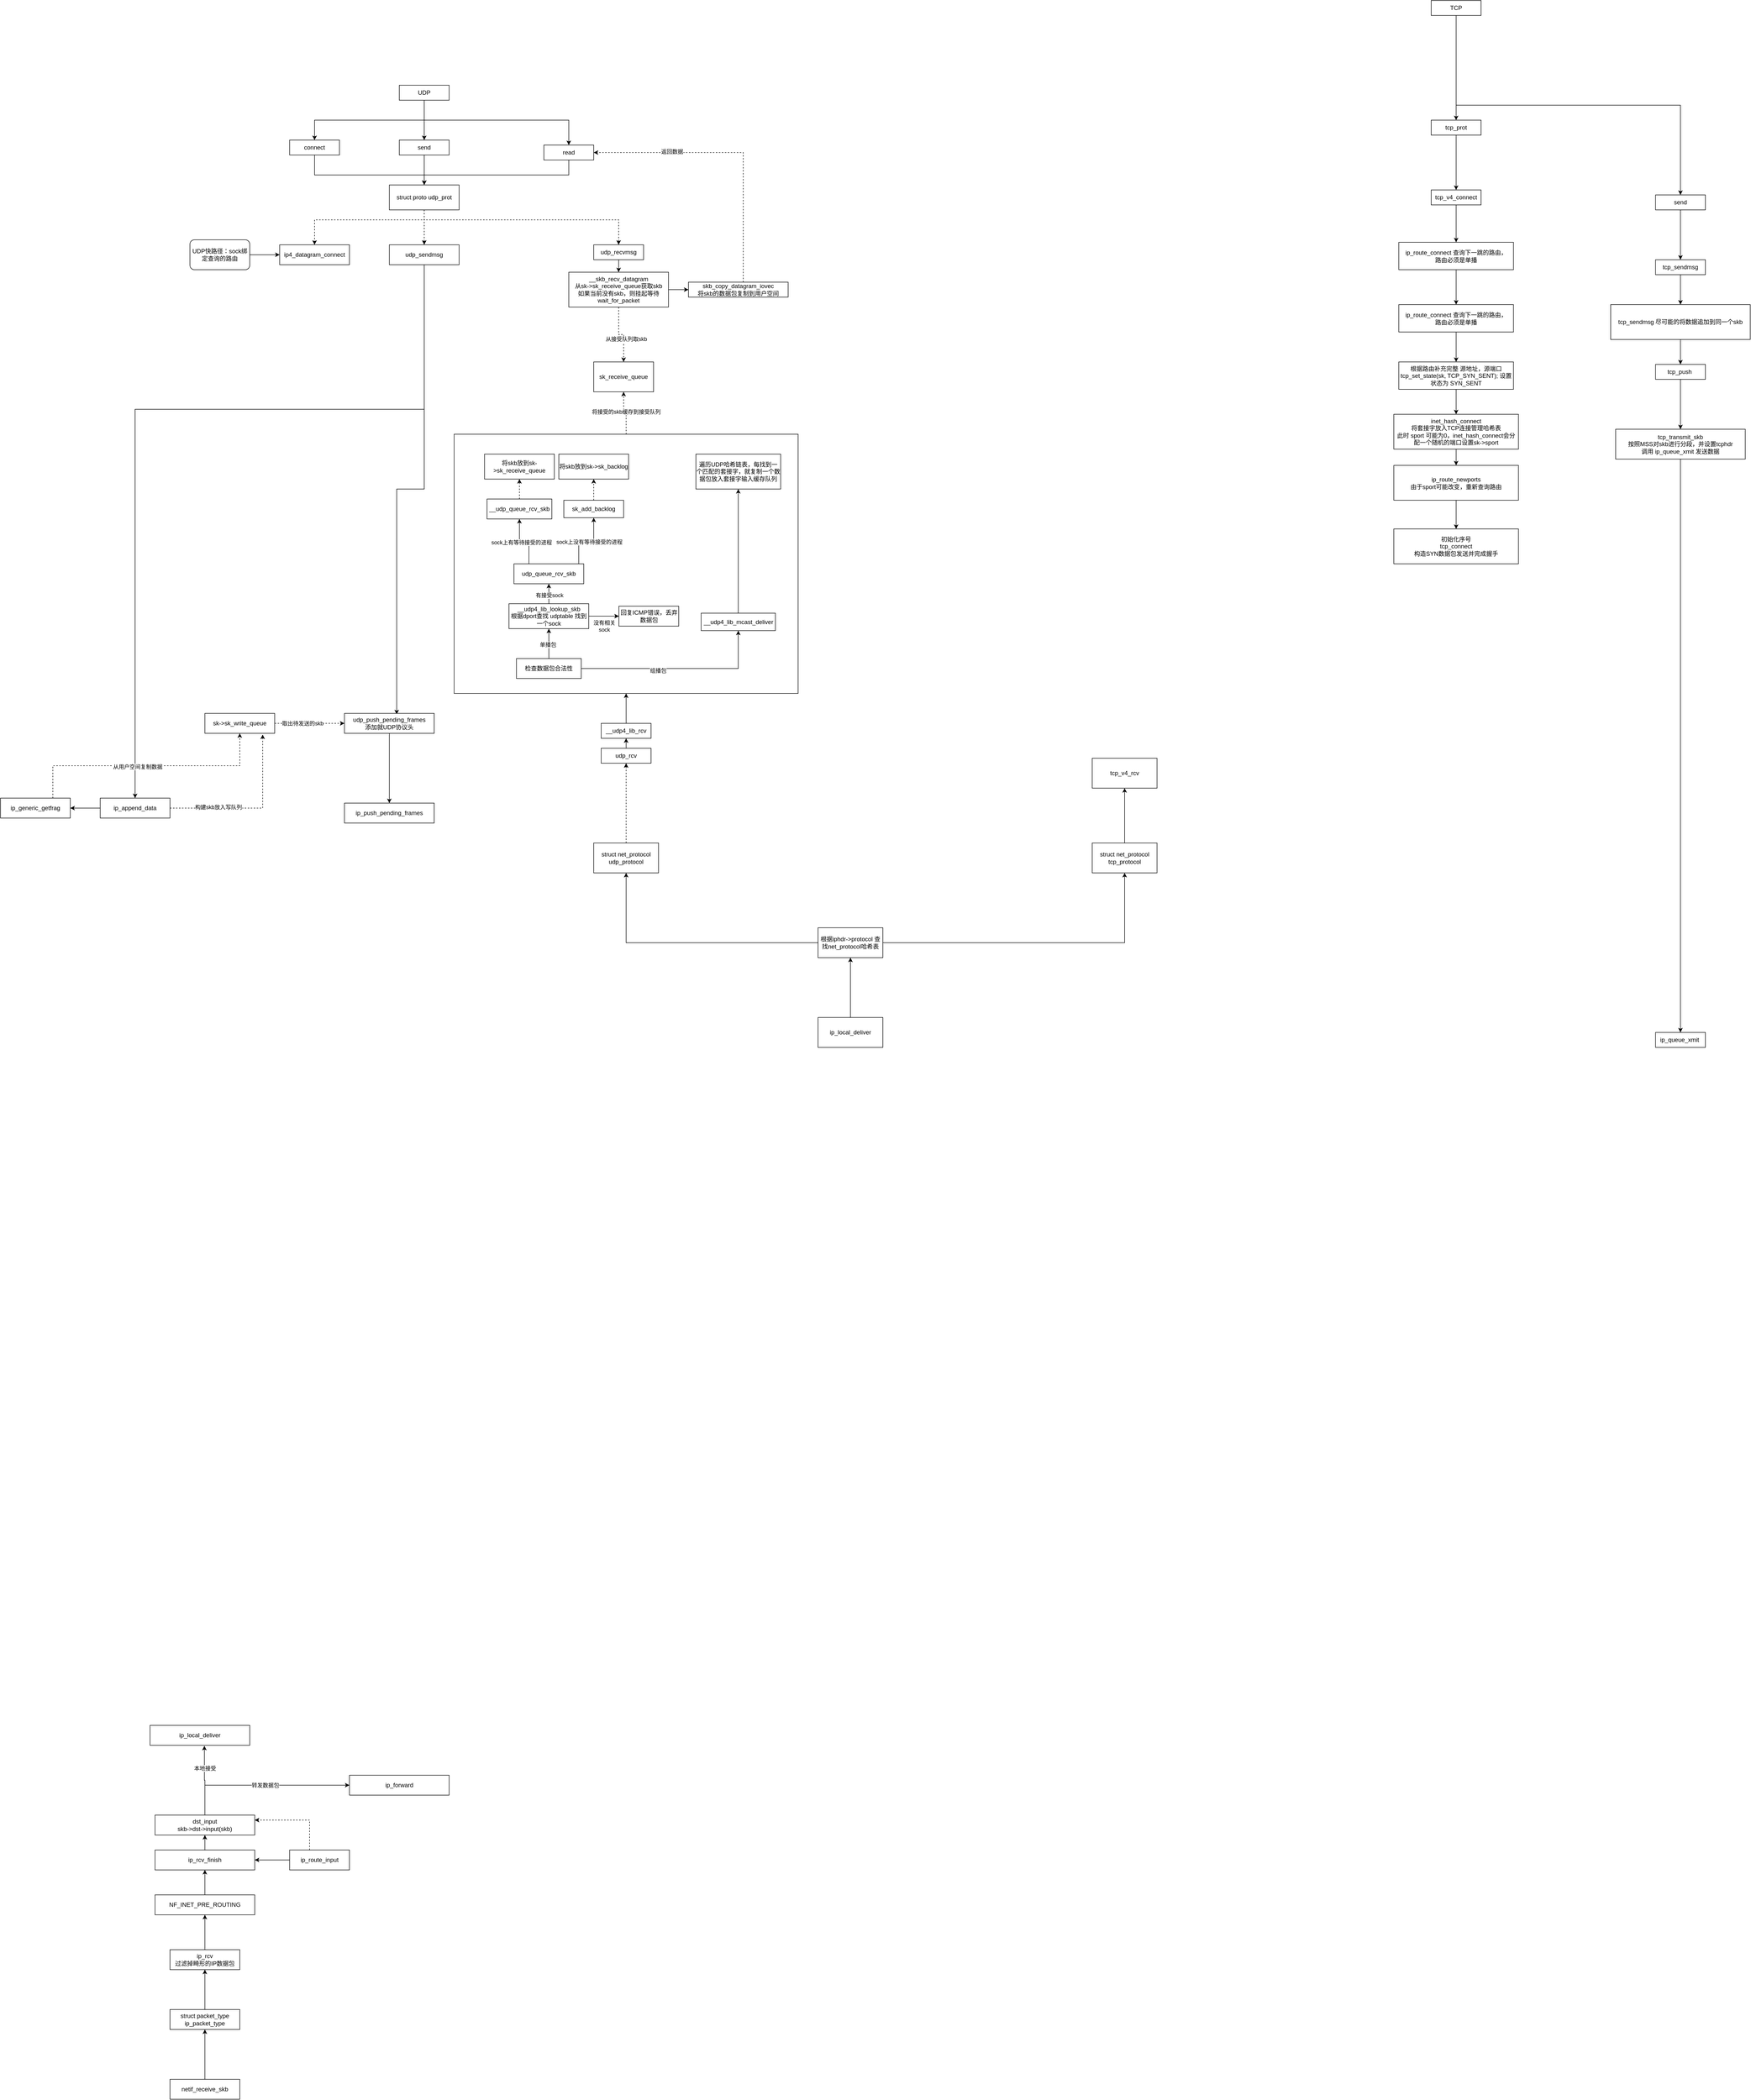 <mxfile version="20.3.0" type="device"><diagram name="第 1 页" id="mABYl8ffhi-BC5B51nBr"><mxGraphModel dx="2415" dy="2014" grid="1" gridSize="10" guides="1" tooltips="1" connect="1" arrows="1" fold="1" page="1" pageScale="1" pageWidth="827" pageHeight="1169" math="0" shadow="0"><root><mxCell id="0"/><mxCell id="1" parent="0"/><mxCell id="xvO2WT_gKHY09mcpiqp1-61" style="edgeStyle=orthogonalEdgeStyle;rounded=0;orthogonalLoop=1;jettySize=auto;html=1;entryX=0.5;entryY=1;entryDx=0;entryDy=0;dashed=1;" parent="1" source="xvO2WT_gKHY09mcpiqp1-26" target="xvO2WT_gKHY09mcpiqp1-60" edge="1"><mxGeometry relative="1" as="geometry"/></mxCell><mxCell id="xvO2WT_gKHY09mcpiqp1-107" value="将接受的skb缓存到接受队列" style="edgeLabel;html=1;align=center;verticalAlign=middle;resizable=0;points=[];" parent="xvO2WT_gKHY09mcpiqp1-61" vertex="1" connectable="0"><mxGeometry x="-0.047" y="-3" relative="1" as="geometry"><mxPoint as="offset"/></mxGeometry></mxCell><mxCell id="xvO2WT_gKHY09mcpiqp1-26" value="" style="rounded=0;whiteSpace=wrap;html=1;" parent="1" vertex="1"><mxGeometry x="370" y="810" width="690" height="520" as="geometry"/></mxCell><mxCell id="xvO2WT_gKHY09mcpiqp1-97" style="edgeStyle=orthogonalEdgeStyle;rounded=0;orthogonalLoop=1;jettySize=auto;html=1;entryX=0.5;entryY=0;entryDx=0;entryDy=0;" parent="1" source="8K_f0axr_pXQyu02ipBK-1" target="xvO2WT_gKHY09mcpiqp1-9" edge="1"><mxGeometry relative="1" as="geometry"><Array as="points"><mxPoint x="90" y="290"/><mxPoint x="310" y="290"/></Array></mxGeometry></mxCell><mxCell id="8K_f0axr_pXQyu02ipBK-1" value="connect" style="rounded=0;whiteSpace=wrap;html=1;" parent="1" vertex="1"><mxGeometry x="40" y="220" width="100" height="30" as="geometry"/></mxCell><mxCell id="xvO2WT_gKHY09mcpiqp1-1" value="ip4_datagram_connect" style="rounded=0;whiteSpace=wrap;html=1;" parent="1" vertex="1"><mxGeometry x="20" y="430" width="140" height="40" as="geometry"/></mxCell><mxCell id="xvO2WT_gKHY09mcpiqp1-5" style="edgeStyle=orthogonalEdgeStyle;rounded=0;orthogonalLoop=1;jettySize=auto;html=1;" parent="1" source="xvO2WT_gKHY09mcpiqp1-2" target="8K_f0axr_pXQyu02ipBK-1" edge="1"><mxGeometry relative="1" as="geometry"><Array as="points"><mxPoint x="310" y="180"/><mxPoint x="90" y="180"/></Array></mxGeometry></mxCell><mxCell id="xvO2WT_gKHY09mcpiqp1-13" style="edgeStyle=orthogonalEdgeStyle;rounded=0;orthogonalLoop=1;jettySize=auto;html=1;entryX=0.5;entryY=0;entryDx=0;entryDy=0;" parent="1" source="xvO2WT_gKHY09mcpiqp1-2" target="xvO2WT_gKHY09mcpiqp1-7" edge="1"><mxGeometry relative="1" as="geometry"/></mxCell><mxCell id="xvO2WT_gKHY09mcpiqp1-53" style="edgeStyle=orthogonalEdgeStyle;rounded=0;orthogonalLoop=1;jettySize=auto;html=1;entryX=0.5;entryY=0;entryDx=0;entryDy=0;" parent="1" source="xvO2WT_gKHY09mcpiqp1-2" target="xvO2WT_gKHY09mcpiqp1-51" edge="1"><mxGeometry relative="1" as="geometry"><Array as="points"><mxPoint x="310" y="180"/><mxPoint x="600" y="180"/></Array></mxGeometry></mxCell><mxCell id="xvO2WT_gKHY09mcpiqp1-2" value="UDP" style="rounded=0;whiteSpace=wrap;html=1;" parent="1" vertex="1"><mxGeometry x="260" y="110" width="100" height="30" as="geometry"/></mxCell><mxCell id="xvO2WT_gKHY09mcpiqp1-4" style="edgeStyle=orthogonalEdgeStyle;rounded=0;orthogonalLoop=1;jettySize=auto;html=1;" parent="1" source="xvO2WT_gKHY09mcpiqp1-3" target="xvO2WT_gKHY09mcpiqp1-1" edge="1"><mxGeometry relative="1" as="geometry"/></mxCell><mxCell id="xvO2WT_gKHY09mcpiqp1-3" value="UDP快路径：sock绑定查询的路由" style="rounded=1;whiteSpace=wrap;html=1;" parent="1" vertex="1"><mxGeometry x="-160" y="420" width="120" height="60" as="geometry"/></mxCell><mxCell id="xvO2WT_gKHY09mcpiqp1-99" value="" style="edgeStyle=orthogonalEdgeStyle;rounded=0;orthogonalLoop=1;jettySize=auto;html=1;" parent="1" source="xvO2WT_gKHY09mcpiqp1-7" target="xvO2WT_gKHY09mcpiqp1-9" edge="1"><mxGeometry relative="1" as="geometry"/></mxCell><mxCell id="xvO2WT_gKHY09mcpiqp1-7" value="send" style="rounded=0;whiteSpace=wrap;html=1;" parent="1" vertex="1"><mxGeometry x="260" y="220" width="100" height="30" as="geometry"/></mxCell><mxCell id="xvO2WT_gKHY09mcpiqp1-104" style="edgeStyle=orthogonalEdgeStyle;rounded=0;orthogonalLoop=1;jettySize=auto;html=1;entryX=0.582;entryY=0.048;entryDx=0;entryDy=0;entryPerimeter=0;" parent="1" source="xvO2WT_gKHY09mcpiqp1-8" target="xvO2WT_gKHY09mcpiqp1-19" edge="1"><mxGeometry relative="1" as="geometry"/></mxCell><mxCell id="xvO2WT_gKHY09mcpiqp1-105" style="edgeStyle=orthogonalEdgeStyle;rounded=0;orthogonalLoop=1;jettySize=auto;html=1;entryX=0.5;entryY=0;entryDx=0;entryDy=0;" parent="1" source="xvO2WT_gKHY09mcpiqp1-8" target="xvO2WT_gKHY09mcpiqp1-17" edge="1"><mxGeometry relative="1" as="geometry"><Array as="points"><mxPoint x="310" y="760"/><mxPoint x="-270" y="760"/></Array></mxGeometry></mxCell><mxCell id="xvO2WT_gKHY09mcpiqp1-8" value="udp_sendmsg" style="rounded=0;whiteSpace=wrap;html=1;" parent="1" vertex="1"><mxGeometry x="240" y="430" width="140" height="40" as="geometry"/></mxCell><mxCell id="xvO2WT_gKHY09mcpiqp1-101" style="edgeStyle=orthogonalEdgeStyle;rounded=0;orthogonalLoop=1;jettySize=auto;html=1;entryX=0.5;entryY=0;entryDx=0;entryDy=0;dashed=1;" parent="1" source="xvO2WT_gKHY09mcpiqp1-9" target="xvO2WT_gKHY09mcpiqp1-8" edge="1"><mxGeometry relative="1" as="geometry"><mxPoint x="310" y="420" as="targetPoint"/></mxGeometry></mxCell><mxCell id="xvO2WT_gKHY09mcpiqp1-102" style="edgeStyle=orthogonalEdgeStyle;rounded=0;orthogonalLoop=1;jettySize=auto;html=1;dashed=1;" parent="1" source="xvO2WT_gKHY09mcpiqp1-9" target="xvO2WT_gKHY09mcpiqp1-1" edge="1"><mxGeometry relative="1" as="geometry"><Array as="points"><mxPoint x="310" y="380"/><mxPoint x="90" y="380"/></Array></mxGeometry></mxCell><mxCell id="xvO2WT_gKHY09mcpiqp1-103" style="edgeStyle=orthogonalEdgeStyle;rounded=0;orthogonalLoop=1;jettySize=auto;html=1;dashed=1;" parent="1" source="xvO2WT_gKHY09mcpiqp1-9" target="xvO2WT_gKHY09mcpiqp1-52" edge="1"><mxGeometry relative="1" as="geometry"><Array as="points"><mxPoint x="310" y="380"/><mxPoint x="700" y="380"/></Array></mxGeometry></mxCell><mxCell id="xvO2WT_gKHY09mcpiqp1-9" value="struct proto udp_prot" style="rounded=0;whiteSpace=wrap;html=1;" parent="1" vertex="1"><mxGeometry x="240" y="310" width="140" height="50" as="geometry"/></mxCell><mxCell id="xvO2WT_gKHY09mcpiqp1-68" style="edgeStyle=orthogonalEdgeStyle;rounded=0;orthogonalLoop=1;jettySize=auto;html=1;entryX=0.828;entryY=1.064;entryDx=0;entryDy=0;dashed=1;entryPerimeter=0;" parent="1" source="xvO2WT_gKHY09mcpiqp1-17" target="xvO2WT_gKHY09mcpiqp1-67" edge="1"><mxGeometry relative="1" as="geometry"/></mxCell><mxCell id="xvO2WT_gKHY09mcpiqp1-69" value="构建skb放入写队列" style="edgeLabel;html=1;align=center;verticalAlign=middle;resizable=0;points=[];" parent="xvO2WT_gKHY09mcpiqp1-68" vertex="1" connectable="0"><mxGeometry x="-0.417" y="2" relative="1" as="geometry"><mxPoint as="offset"/></mxGeometry></mxCell><mxCell id="xvO2WT_gKHY09mcpiqp1-72" style="edgeStyle=orthogonalEdgeStyle;rounded=0;orthogonalLoop=1;jettySize=auto;html=1;" parent="1" source="xvO2WT_gKHY09mcpiqp1-17" target="xvO2WT_gKHY09mcpiqp1-65" edge="1"><mxGeometry relative="1" as="geometry"/></mxCell><mxCell id="xvO2WT_gKHY09mcpiqp1-17" value="ip_append_data&lt;br&gt;" style="rounded=0;whiteSpace=wrap;html=1;" parent="1" vertex="1"><mxGeometry x="-340" y="1540" width="140" height="40" as="geometry"/></mxCell><mxCell id="xvO2WT_gKHY09mcpiqp1-19" value="udp_push_pending_frames&lt;br&gt;添加就UDP协议头" style="rounded=0;whiteSpace=wrap;html=1;" parent="1" vertex="1"><mxGeometry x="150" y="1370" width="180" height="40" as="geometry"/></mxCell><mxCell id="xvO2WT_gKHY09mcpiqp1-23" style="edgeStyle=orthogonalEdgeStyle;rounded=0;orthogonalLoop=1;jettySize=auto;html=1;entryX=0.5;entryY=1;entryDx=0;entryDy=0;" parent="1" source="xvO2WT_gKHY09mcpiqp1-21" target="xvO2WT_gKHY09mcpiqp1-22" edge="1"><mxGeometry relative="1" as="geometry"/></mxCell><mxCell id="xvO2WT_gKHY09mcpiqp1-21" value="udp_rcv" style="rounded=0;whiteSpace=wrap;html=1;" parent="1" vertex="1"><mxGeometry x="665" y="1440" width="100" height="30" as="geometry"/></mxCell><mxCell id="xvO2WT_gKHY09mcpiqp1-27" style="edgeStyle=orthogonalEdgeStyle;rounded=0;orthogonalLoop=1;jettySize=auto;html=1;entryX=0.5;entryY=1;entryDx=0;entryDy=0;" parent="1" source="xvO2WT_gKHY09mcpiqp1-22" target="xvO2WT_gKHY09mcpiqp1-26" edge="1"><mxGeometry relative="1" as="geometry"/></mxCell><mxCell id="xvO2WT_gKHY09mcpiqp1-22" value="__udp4_lib_rcv" style="rounded=0;whiteSpace=wrap;html=1;" parent="1" vertex="1"><mxGeometry x="665" y="1390" width="100" height="30" as="geometry"/></mxCell><mxCell id="xvO2WT_gKHY09mcpiqp1-40" style="edgeStyle=orthogonalEdgeStyle;rounded=0;orthogonalLoop=1;jettySize=auto;html=1;entryX=0.5;entryY=1;entryDx=0;entryDy=0;" parent="1" source="xvO2WT_gKHY09mcpiqp1-24" target="xvO2WT_gKHY09mcpiqp1-25" edge="1"><mxGeometry relative="1" as="geometry"><Array as="points"><mxPoint x="560" y="1130"/><mxPoint x="560" y="1130"/></Array></mxGeometry></mxCell><mxCell id="iwVliMZ4VxYpkBRg1Rl2-4" value="有接受sock" style="edgeLabel;html=1;align=center;verticalAlign=middle;resizable=0;points=[];" parent="xvO2WT_gKHY09mcpiqp1-40" vertex="1" connectable="0"><mxGeometry x="-0.119" y="-1" relative="1" as="geometry"><mxPoint as="offset"/></mxGeometry></mxCell><mxCell id="iwVliMZ4VxYpkBRg1Rl2-2" style="edgeStyle=orthogonalEdgeStyle;rounded=0;orthogonalLoop=1;jettySize=auto;html=1;" parent="1" source="xvO2WT_gKHY09mcpiqp1-24" target="iwVliMZ4VxYpkBRg1Rl2-1" edge="1"><mxGeometry relative="1" as="geometry"/></mxCell><mxCell id="iwVliMZ4VxYpkBRg1Rl2-3" value="没有相关&lt;br&gt;sock" style="edgeLabel;html=1;align=center;verticalAlign=middle;resizable=0;points=[];" parent="iwVliMZ4VxYpkBRg1Rl2-2" vertex="1" connectable="0"><mxGeometry x="-0.197" y="-2" relative="1" as="geometry"><mxPoint x="6" y="18" as="offset"/></mxGeometry></mxCell><mxCell id="xvO2WT_gKHY09mcpiqp1-24" value="__udp4_lib_lookup_skb&lt;br&gt;根据dport查找 udptable 找到 一个sock" style="rounded=0;whiteSpace=wrap;html=1;" parent="1" vertex="1"><mxGeometry x="480" y="1150" width="160" height="50" as="geometry"/></mxCell><mxCell id="xvO2WT_gKHY09mcpiqp1-30" style="edgeStyle=orthogonalEdgeStyle;rounded=0;orthogonalLoop=1;jettySize=auto;html=1;entryX=0.5;entryY=1;entryDx=0;entryDy=0;exitX=0.25;exitY=0;exitDx=0;exitDy=0;" parent="1" source="xvO2WT_gKHY09mcpiqp1-25" target="xvO2WT_gKHY09mcpiqp1-28" edge="1"><mxGeometry relative="1" as="geometry"><mxPoint x="526" y="1070" as="sourcePoint"/><Array as="points"><mxPoint x="520" y="1070"/><mxPoint x="520" y="1025"/><mxPoint x="501" y="1025"/></Array></mxGeometry></mxCell><mxCell id="xvO2WT_gKHY09mcpiqp1-33" value="sock上有等待接受的进程" style="edgeLabel;html=1;align=center;verticalAlign=middle;resizable=0;points=[];" parent="xvO2WT_gKHY09mcpiqp1-30" vertex="1" connectable="0"><mxGeometry x="0.15" y="2" relative="1" as="geometry"><mxPoint as="offset"/></mxGeometry></mxCell><mxCell id="xvO2WT_gKHY09mcpiqp1-31" style="edgeStyle=orthogonalEdgeStyle;rounded=0;orthogonalLoop=1;jettySize=auto;html=1;exitX=0.75;exitY=0;exitDx=0;exitDy=0;" parent="1" source="xvO2WT_gKHY09mcpiqp1-25" target="xvO2WT_gKHY09mcpiqp1-29" edge="1"><mxGeometry relative="1" as="geometry"><mxPoint x="796" y="1060" as="sourcePoint"/><Array as="points"><mxPoint x="620" y="1070"/><mxPoint x="620" y="1024"/><mxPoint x="650" y="1024"/></Array></mxGeometry></mxCell><mxCell id="xvO2WT_gKHY09mcpiqp1-32" value="sock上没有等待接受的进程" style="edgeLabel;html=1;align=center;verticalAlign=middle;resizable=0;points=[];" parent="xvO2WT_gKHY09mcpiqp1-31" vertex="1" connectable="0"><mxGeometry x="0.021" y="-1" relative="1" as="geometry"><mxPoint x="16" y="1" as="offset"/></mxGeometry></mxCell><mxCell id="xvO2WT_gKHY09mcpiqp1-25" value="udp_queue_rcv_skb" style="rounded=0;whiteSpace=wrap;html=1;" parent="1" vertex="1"><mxGeometry x="490" y="1070" width="140" height="40" as="geometry"/></mxCell><mxCell id="xvO2WT_gKHY09mcpiqp1-35" style="edgeStyle=orthogonalEdgeStyle;rounded=0;orthogonalLoop=1;jettySize=auto;html=1;dashed=1;" parent="1" source="xvO2WT_gKHY09mcpiqp1-28" target="xvO2WT_gKHY09mcpiqp1-34" edge="1"><mxGeometry relative="1" as="geometry"/></mxCell><mxCell id="xvO2WT_gKHY09mcpiqp1-28" value="__udp_queue_rcv_skb" style="rounded=0;whiteSpace=wrap;html=1;" parent="1" vertex="1"><mxGeometry x="436" y="940" width="130" height="40" as="geometry"/></mxCell><mxCell id="xvO2WT_gKHY09mcpiqp1-37" style="edgeStyle=orthogonalEdgeStyle;rounded=0;orthogonalLoop=1;jettySize=auto;html=1;entryX=0.5;entryY=1;entryDx=0;entryDy=0;dashed=1;" parent="1" source="xvO2WT_gKHY09mcpiqp1-29" target="xvO2WT_gKHY09mcpiqp1-36" edge="1"><mxGeometry relative="1" as="geometry"/></mxCell><mxCell id="xvO2WT_gKHY09mcpiqp1-29" value="sk_add_backlog" style="rounded=0;whiteSpace=wrap;html=1;" parent="1" vertex="1"><mxGeometry x="590" y="942.5" width="120" height="35" as="geometry"/></mxCell><mxCell id="xvO2WT_gKHY09mcpiqp1-34" value="将skb放到sk-&amp;gt;sk_receive_queue" style="rounded=0;whiteSpace=wrap;html=1;" parent="1" vertex="1"><mxGeometry x="431" y="850" width="140" height="50" as="geometry"/></mxCell><mxCell id="xvO2WT_gKHY09mcpiqp1-36" value="将skb放到sk-&amp;gt;sk_backlog" style="rounded=0;whiteSpace=wrap;html=1;" parent="1" vertex="1"><mxGeometry x="580" y="850" width="140" height="50" as="geometry"/></mxCell><mxCell id="xvO2WT_gKHY09mcpiqp1-50" style="edgeStyle=orthogonalEdgeStyle;rounded=0;orthogonalLoop=1;jettySize=auto;html=1;" parent="1" source="xvO2WT_gKHY09mcpiqp1-42" target="xvO2WT_gKHY09mcpiqp1-49" edge="1"><mxGeometry relative="1" as="geometry"/></mxCell><mxCell id="xvO2WT_gKHY09mcpiqp1-42" value="__udp4_lib_mcast_deliver" style="rounded=0;whiteSpace=wrap;html=1;" parent="1" vertex="1"><mxGeometry x="865.5" y="1169" width="149" height="35" as="geometry"/></mxCell><mxCell id="xvO2WT_gKHY09mcpiqp1-44" style="edgeStyle=orthogonalEdgeStyle;rounded=0;orthogonalLoop=1;jettySize=auto;html=1;entryX=0.5;entryY=1;entryDx=0;entryDy=0;" parent="1" source="xvO2WT_gKHY09mcpiqp1-43" target="xvO2WT_gKHY09mcpiqp1-24" edge="1"><mxGeometry relative="1" as="geometry"/></mxCell><mxCell id="xvO2WT_gKHY09mcpiqp1-45" value="单播包" style="edgeLabel;html=1;align=center;verticalAlign=middle;resizable=0;points=[];" parent="xvO2WT_gKHY09mcpiqp1-44" vertex="1" connectable="0"><mxGeometry x="-0.067" y="2" relative="1" as="geometry"><mxPoint as="offset"/></mxGeometry></mxCell><mxCell id="xvO2WT_gKHY09mcpiqp1-46" style="edgeStyle=orthogonalEdgeStyle;rounded=0;orthogonalLoop=1;jettySize=auto;html=1;entryX=0.5;entryY=1;entryDx=0;entryDy=0;" parent="1" source="xvO2WT_gKHY09mcpiqp1-43" target="xvO2WT_gKHY09mcpiqp1-42" edge="1"><mxGeometry relative="1" as="geometry"/></mxCell><mxCell id="xvO2WT_gKHY09mcpiqp1-47" value="组播包" style="edgeLabel;html=1;align=center;verticalAlign=middle;resizable=0;points=[];" parent="xvO2WT_gKHY09mcpiqp1-46" vertex="1" connectable="0"><mxGeometry x="-0.212" y="-4" relative="1" as="geometry"><mxPoint as="offset"/></mxGeometry></mxCell><mxCell id="xvO2WT_gKHY09mcpiqp1-43" value="检查数据包合法性" style="rounded=0;whiteSpace=wrap;html=1;" parent="1" vertex="1"><mxGeometry x="495" y="1260" width="130" height="40" as="geometry"/></mxCell><mxCell id="xvO2WT_gKHY09mcpiqp1-49" value="遍历UDP哈希链表，每找到一个匹配的套接字，就复制一个数据包放入套接字输入缓存队列" style="rounded=0;whiteSpace=wrap;html=1;" parent="1" vertex="1"><mxGeometry x="855" y="850" width="170" height="70" as="geometry"/></mxCell><mxCell id="xvO2WT_gKHY09mcpiqp1-100" style="edgeStyle=orthogonalEdgeStyle;rounded=0;orthogonalLoop=1;jettySize=auto;html=1;" parent="1" source="xvO2WT_gKHY09mcpiqp1-51" target="xvO2WT_gKHY09mcpiqp1-9" edge="1"><mxGeometry relative="1" as="geometry"><Array as="points"><mxPoint x="600" y="290"/><mxPoint x="310" y="290"/></Array></mxGeometry></mxCell><mxCell id="xvO2WT_gKHY09mcpiqp1-51" value="read" style="rounded=0;whiteSpace=wrap;html=1;" parent="1" vertex="1"><mxGeometry x="550" y="230" width="100" height="30" as="geometry"/></mxCell><mxCell id="xvO2WT_gKHY09mcpiqp1-58" style="edgeStyle=orthogonalEdgeStyle;rounded=0;orthogonalLoop=1;jettySize=auto;html=1;entryX=0.5;entryY=0;entryDx=0;entryDy=0;" parent="1" source="xvO2WT_gKHY09mcpiqp1-52" target="xvO2WT_gKHY09mcpiqp1-56" edge="1"><mxGeometry relative="1" as="geometry"/></mxCell><mxCell id="xvO2WT_gKHY09mcpiqp1-52" value="udp_recvmsg" style="rounded=0;whiteSpace=wrap;html=1;" parent="1" vertex="1"><mxGeometry x="650" y="430" width="100" height="30" as="geometry"/></mxCell><mxCell id="xvO2WT_gKHY09mcpiqp1-64" style="edgeStyle=orthogonalEdgeStyle;rounded=0;orthogonalLoop=1;jettySize=auto;html=1;" parent="1" source="xvO2WT_gKHY09mcpiqp1-56" target="xvO2WT_gKHY09mcpiqp1-57" edge="1"><mxGeometry relative="1" as="geometry"/></mxCell><mxCell id="xvO2WT_gKHY09mcpiqp1-106" style="edgeStyle=orthogonalEdgeStyle;rounded=0;orthogonalLoop=1;jettySize=auto;html=1;dashed=1;" parent="1" source="xvO2WT_gKHY09mcpiqp1-56" target="xvO2WT_gKHY09mcpiqp1-60" edge="1"><mxGeometry relative="1" as="geometry"/></mxCell><mxCell id="xvO2WT_gKHY09mcpiqp1-108" value="从接受队列取skb" style="edgeLabel;html=1;align=center;verticalAlign=middle;resizable=0;points=[];" parent="xvO2WT_gKHY09mcpiqp1-106" vertex="1" connectable="0"><mxGeometry x="0.244" y="5" relative="1" as="geometry"><mxPoint y="-1" as="offset"/></mxGeometry></mxCell><mxCell id="xvO2WT_gKHY09mcpiqp1-56" value="__skb_recv_datagram&lt;br&gt;从sk-&amp;gt;sk_receive_queue获取skb&lt;br&gt;如果当前没有skb，则挂起等待&lt;br&gt;wait_for_packet" style="rounded=0;whiteSpace=wrap;html=1;" parent="1" vertex="1"><mxGeometry x="600" y="485" width="200" height="70" as="geometry"/></mxCell><mxCell id="xvO2WT_gKHY09mcpiqp1-88" style="edgeStyle=orthogonalEdgeStyle;rounded=0;orthogonalLoop=1;jettySize=auto;html=1;entryX=1;entryY=0.5;entryDx=0;entryDy=0;dashed=1;" parent="1" source="xvO2WT_gKHY09mcpiqp1-57" target="xvO2WT_gKHY09mcpiqp1-51" edge="1"><mxGeometry relative="1" as="geometry"><Array as="points"><mxPoint x="950" y="245"/></Array></mxGeometry></mxCell><mxCell id="xvO2WT_gKHY09mcpiqp1-89" value="返回数据" style="edgeLabel;html=1;align=center;verticalAlign=middle;resizable=0;points=[];" parent="xvO2WT_gKHY09mcpiqp1-88" vertex="1" connectable="0"><mxGeometry x="0.44" y="-2" relative="1" as="geometry"><mxPoint as="offset"/></mxGeometry></mxCell><mxCell id="xvO2WT_gKHY09mcpiqp1-57" value="skb_copy_datagram_iovec&lt;br&gt;将skb的数据包复制到用户空间" style="rounded=0;whiteSpace=wrap;html=1;" parent="1" vertex="1"><mxGeometry x="840" y="505" width="200" height="30" as="geometry"/></mxCell><mxCell id="xvO2WT_gKHY09mcpiqp1-60" value="sk_receive_queue" style="rounded=0;whiteSpace=wrap;html=1;" parent="1" vertex="1"><mxGeometry x="650" y="665" width="120" height="60" as="geometry"/></mxCell><mxCell id="xvO2WT_gKHY09mcpiqp1-70" style="edgeStyle=orthogonalEdgeStyle;rounded=0;orthogonalLoop=1;jettySize=auto;html=1;dashed=1;exitX=0.75;exitY=0;exitDx=0;exitDy=0;" parent="1" source="xvO2WT_gKHY09mcpiqp1-65" target="xvO2WT_gKHY09mcpiqp1-67" edge="1"><mxGeometry relative="1" as="geometry"/></mxCell><mxCell id="xvO2WT_gKHY09mcpiqp1-71" value="从用户空间复制数据" style="edgeLabel;html=1;align=center;verticalAlign=middle;resizable=0;points=[];" parent="xvO2WT_gKHY09mcpiqp1-70" vertex="1" connectable="0"><mxGeometry x="-0.071" y="-2" relative="1" as="geometry"><mxPoint as="offset"/></mxGeometry></mxCell><mxCell id="xvO2WT_gKHY09mcpiqp1-65" value="ip_generic_getfrag" style="rounded=0;whiteSpace=wrap;html=1;" parent="1" vertex="1"><mxGeometry x="-540" y="1540" width="140" height="40" as="geometry"/></mxCell><mxCell id="xvO2WT_gKHY09mcpiqp1-79" style="edgeStyle=orthogonalEdgeStyle;rounded=0;orthogonalLoop=1;jettySize=auto;html=1;entryX=0;entryY=0.5;entryDx=0;entryDy=0;dashed=1;" parent="1" source="xvO2WT_gKHY09mcpiqp1-67" target="xvO2WT_gKHY09mcpiqp1-19" edge="1"><mxGeometry relative="1" as="geometry"/></mxCell><mxCell id="xvO2WT_gKHY09mcpiqp1-80" value="取出待发送的skb" style="edgeLabel;html=1;align=center;verticalAlign=middle;resizable=0;points=[];" parent="xvO2WT_gKHY09mcpiqp1-79" vertex="1" connectable="0"><mxGeometry x="-0.21" relative="1" as="geometry"><mxPoint as="offset"/></mxGeometry></mxCell><mxCell id="xvO2WT_gKHY09mcpiqp1-67" value="sk-&amp;gt;sk_write_queue" style="rounded=0;whiteSpace=wrap;html=1;" parent="1" vertex="1"><mxGeometry x="-130" y="1370" width="140" height="40" as="geometry"/></mxCell><mxCell id="xvO2WT_gKHY09mcpiqp1-84" style="edgeStyle=orthogonalEdgeStyle;rounded=0;orthogonalLoop=1;jettySize=auto;html=1;entryX=0.5;entryY=0;entryDx=0;entryDy=0;" parent="1" source="xvO2WT_gKHY09mcpiqp1-19" target="xvO2WT_gKHY09mcpiqp1-83" edge="1"><mxGeometry relative="1" as="geometry"><mxPoint x="240" y="1480" as="sourcePoint"/></mxGeometry></mxCell><mxCell id="xvO2WT_gKHY09mcpiqp1-83" value="ip_push_pending_frames" style="rounded=0;whiteSpace=wrap;html=1;" parent="1" vertex="1"><mxGeometry x="150" y="1550" width="180" height="40" as="geometry"/></mxCell><mxCell id="xvO2WT_gKHY09mcpiqp1-86" style="edgeStyle=orthogonalEdgeStyle;rounded=0;orthogonalLoop=1;jettySize=auto;html=1;exitX=0.5;exitY=1;exitDx=0;exitDy=0;" parent="1" source="xvO2WT_gKHY09mcpiqp1-19" target="xvO2WT_gKHY09mcpiqp1-19" edge="1"><mxGeometry relative="1" as="geometry"/></mxCell><mxCell id="xvO2WT_gKHY09mcpiqp1-92" style="edgeStyle=orthogonalEdgeStyle;rounded=0;orthogonalLoop=1;jettySize=auto;html=1;entryX=0.5;entryY=1;entryDx=0;entryDy=0;dashed=1;" parent="1" source="xvO2WT_gKHY09mcpiqp1-91" target="xvO2WT_gKHY09mcpiqp1-21" edge="1"><mxGeometry relative="1" as="geometry"/></mxCell><mxCell id="xvO2WT_gKHY09mcpiqp1-91" value="struct net_protocol udp_protocol" style="rounded=0;whiteSpace=wrap;html=1;" parent="1" vertex="1"><mxGeometry x="650" y="1630" width="130" height="60" as="geometry"/></mxCell><mxCell id="xvO2WT_gKHY09mcpiqp1-113" style="edgeStyle=orthogonalEdgeStyle;rounded=0;orthogonalLoop=1;jettySize=auto;html=1;entryX=0.5;entryY=1;entryDx=0;entryDy=0;" parent="1" source="xvO2WT_gKHY09mcpiqp1-109" target="xvO2WT_gKHY09mcpiqp1-110" edge="1"><mxGeometry relative="1" as="geometry"/></mxCell><mxCell id="xvO2WT_gKHY09mcpiqp1-109" value="netif_receive_skb" style="rounded=0;whiteSpace=wrap;html=1;" parent="1" vertex="1"><mxGeometry x="-200" y="4110" width="140" height="40" as="geometry"/></mxCell><mxCell id="xvO2WT_gKHY09mcpiqp1-114" style="edgeStyle=orthogonalEdgeStyle;rounded=0;orthogonalLoop=1;jettySize=auto;html=1;" parent="1" source="xvO2WT_gKHY09mcpiqp1-110" target="xvO2WT_gKHY09mcpiqp1-111" edge="1"><mxGeometry relative="1" as="geometry"/></mxCell><mxCell id="xvO2WT_gKHY09mcpiqp1-110" value="struct packet_type ip_packet_type" style="rounded=0;whiteSpace=wrap;html=1;" parent="1" vertex="1"><mxGeometry x="-200" y="3970" width="140" height="40" as="geometry"/></mxCell><mxCell id="xvO2WT_gKHY09mcpiqp1-115" style="edgeStyle=orthogonalEdgeStyle;rounded=0;orthogonalLoop=1;jettySize=auto;html=1;entryX=0.5;entryY=1;entryDx=0;entryDy=0;" parent="1" source="xvO2WT_gKHY09mcpiqp1-111" target="xvO2WT_gKHY09mcpiqp1-112" edge="1"><mxGeometry relative="1" as="geometry"/></mxCell><mxCell id="xvO2WT_gKHY09mcpiqp1-111" value="ip_rcv&lt;br&gt;过滤掉畸形的IP数据包" style="rounded=0;whiteSpace=wrap;html=1;" parent="1" vertex="1"><mxGeometry x="-200" y="3850" width="140" height="40" as="geometry"/></mxCell><mxCell id="xvO2WT_gKHY09mcpiqp1-117" style="edgeStyle=orthogonalEdgeStyle;rounded=0;orthogonalLoop=1;jettySize=auto;html=1;entryX=0.5;entryY=1;entryDx=0;entryDy=0;" parent="1" source="xvO2WT_gKHY09mcpiqp1-112" target="xvO2WT_gKHY09mcpiqp1-116" edge="1"><mxGeometry relative="1" as="geometry"/></mxCell><mxCell id="xvO2WT_gKHY09mcpiqp1-112" value="NF_INET_PRE_ROUTING" style="rounded=0;whiteSpace=wrap;html=1;" parent="1" vertex="1"><mxGeometry x="-230" y="3740" width="200" height="40" as="geometry"/></mxCell><mxCell id="xvO2WT_gKHY09mcpiqp1-123" style="edgeStyle=orthogonalEdgeStyle;rounded=0;orthogonalLoop=1;jettySize=auto;html=1;entryX=0.5;entryY=1;entryDx=0;entryDy=0;" parent="1" source="xvO2WT_gKHY09mcpiqp1-116" target="xvO2WT_gKHY09mcpiqp1-121" edge="1"><mxGeometry relative="1" as="geometry"/></mxCell><mxCell id="xvO2WT_gKHY09mcpiqp1-116" value="ip_rcv_finish" style="rounded=0;whiteSpace=wrap;html=1;" parent="1" vertex="1"><mxGeometry x="-230" y="3650" width="200" height="40" as="geometry"/></mxCell><mxCell id="xvO2WT_gKHY09mcpiqp1-119" style="edgeStyle=orthogonalEdgeStyle;rounded=0;orthogonalLoop=1;jettySize=auto;html=1;entryX=1;entryY=0.5;entryDx=0;entryDy=0;" parent="1" source="xvO2WT_gKHY09mcpiqp1-118" target="xvO2WT_gKHY09mcpiqp1-116" edge="1"><mxGeometry relative="1" as="geometry"/></mxCell><mxCell id="xvO2WT_gKHY09mcpiqp1-122" style="edgeStyle=orthogonalEdgeStyle;rounded=0;orthogonalLoop=1;jettySize=auto;html=1;entryX=1;entryY=0.25;entryDx=0;entryDy=0;dashed=1;" parent="1" source="xvO2WT_gKHY09mcpiqp1-118" target="xvO2WT_gKHY09mcpiqp1-121" edge="1"><mxGeometry relative="1" as="geometry"><Array as="points"><mxPoint x="80" y="3590"/></Array></mxGeometry></mxCell><mxCell id="xvO2WT_gKHY09mcpiqp1-118" value="ip_route_input" style="rounded=0;whiteSpace=wrap;html=1;" parent="1" vertex="1"><mxGeometry x="40" y="3650" width="120" height="40" as="geometry"/></mxCell><mxCell id="xvO2WT_gKHY09mcpiqp1-125" style="edgeStyle=orthogonalEdgeStyle;rounded=0;orthogonalLoop=1;jettySize=auto;html=1;entryX=0;entryY=0.5;entryDx=0;entryDy=0;" parent="1" source="xvO2WT_gKHY09mcpiqp1-121" target="xvO2WT_gKHY09mcpiqp1-124" edge="1"><mxGeometry relative="1" as="geometry"><Array as="points"><mxPoint x="-130" y="3520"/></Array></mxGeometry></mxCell><mxCell id="xvO2WT_gKHY09mcpiqp1-126" value="转发数据包" style="edgeLabel;html=1;align=center;verticalAlign=middle;resizable=0;points=[];" parent="xvO2WT_gKHY09mcpiqp1-125" vertex="1" connectable="0"><mxGeometry x="0.033" relative="1" as="geometry"><mxPoint as="offset"/></mxGeometry></mxCell><mxCell id="xvO2WT_gKHY09mcpiqp1-128" style="edgeStyle=orthogonalEdgeStyle;rounded=0;orthogonalLoop=1;jettySize=auto;html=1;entryX=0.545;entryY=1.026;entryDx=0;entryDy=0;entryPerimeter=0;" parent="1" source="xvO2WT_gKHY09mcpiqp1-121" target="xvO2WT_gKHY09mcpiqp1-127" edge="1"><mxGeometry relative="1" as="geometry"/></mxCell><mxCell id="xvO2WT_gKHY09mcpiqp1-129" value="本地接受" style="edgeLabel;html=1;align=center;verticalAlign=middle;resizable=0;points=[];" parent="xvO2WT_gKHY09mcpiqp1-128" vertex="1" connectable="0"><mxGeometry x="0.37" y="-1" relative="1" as="geometry"><mxPoint y="1" as="offset"/></mxGeometry></mxCell><mxCell id="xvO2WT_gKHY09mcpiqp1-121" value="dst_input&lt;br&gt;skb-&amp;gt;dst-&amp;gt;input(skb)" style="rounded=0;whiteSpace=wrap;html=1;" parent="1" vertex="1"><mxGeometry x="-230" y="3580" width="200" height="40" as="geometry"/></mxCell><mxCell id="xvO2WT_gKHY09mcpiqp1-124" value="ip_forward" style="rounded=0;whiteSpace=wrap;html=1;" parent="1" vertex="1"><mxGeometry x="160" y="3500" width="200" height="40" as="geometry"/></mxCell><mxCell id="xvO2WT_gKHY09mcpiqp1-127" value="ip_local_deliver" style="rounded=0;whiteSpace=wrap;html=1;" parent="1" vertex="1"><mxGeometry x="-240" y="3400" width="200" height="40" as="geometry"/></mxCell><mxCell id="iwVliMZ4VxYpkBRg1Rl2-1" value="回复ICMP错误，丢弃数据包" style="rounded=0;whiteSpace=wrap;html=1;" parent="1" vertex="1"><mxGeometry x="700.5" y="1155" width="120" height="40" as="geometry"/></mxCell><mxCell id="iwVliMZ4VxYpkBRg1Rl2-8" style="edgeStyle=orthogonalEdgeStyle;rounded=0;orthogonalLoop=1;jettySize=auto;html=1;entryX=0.5;entryY=1;entryDx=0;entryDy=0;" parent="1" source="iwVliMZ4VxYpkBRg1Rl2-5" target="iwVliMZ4VxYpkBRg1Rl2-6" edge="1"><mxGeometry relative="1" as="geometry"/></mxCell><mxCell id="iwVliMZ4VxYpkBRg1Rl2-5" value="ip_local_deliver" style="rounded=0;whiteSpace=wrap;html=1;" parent="1" vertex="1"><mxGeometry x="1100" y="1980" width="130" height="60" as="geometry"/></mxCell><mxCell id="iwVliMZ4VxYpkBRg1Rl2-9" style="edgeStyle=orthogonalEdgeStyle;rounded=0;orthogonalLoop=1;jettySize=auto;html=1;" parent="1" source="iwVliMZ4VxYpkBRg1Rl2-6" target="xvO2WT_gKHY09mcpiqp1-91" edge="1"><mxGeometry relative="1" as="geometry"/></mxCell><mxCell id="iwVliMZ4VxYpkBRg1Rl2-10" style="edgeStyle=orthogonalEdgeStyle;rounded=0;orthogonalLoop=1;jettySize=auto;html=1;" parent="1" source="iwVliMZ4VxYpkBRg1Rl2-6" target="iwVliMZ4VxYpkBRg1Rl2-7" edge="1"><mxGeometry relative="1" as="geometry"/></mxCell><mxCell id="iwVliMZ4VxYpkBRg1Rl2-6" value="根据iphdr-&amp;gt;protocol 查找net_protocol哈希表" style="rounded=0;whiteSpace=wrap;html=1;" parent="1" vertex="1"><mxGeometry x="1100" y="1800" width="130" height="60" as="geometry"/></mxCell><mxCell id="iwVliMZ4VxYpkBRg1Rl2-12" style="edgeStyle=orthogonalEdgeStyle;rounded=0;orthogonalLoop=1;jettySize=auto;html=1;entryX=0.5;entryY=1;entryDx=0;entryDy=0;" parent="1" source="iwVliMZ4VxYpkBRg1Rl2-7" target="iwVliMZ4VxYpkBRg1Rl2-11" edge="1"><mxGeometry relative="1" as="geometry"/></mxCell><mxCell id="iwVliMZ4VxYpkBRg1Rl2-7" value="struct net_protocol tcp_protocol" style="rounded=0;whiteSpace=wrap;html=1;" parent="1" vertex="1"><mxGeometry x="1650" y="1630" width="130" height="60" as="geometry"/></mxCell><mxCell id="iwVliMZ4VxYpkBRg1Rl2-11" value="tcp_v4_rcv" style="rounded=0;whiteSpace=wrap;html=1;" parent="1" vertex="1"><mxGeometry x="1650" y="1460" width="130" height="60" as="geometry"/></mxCell><mxCell id="qYoIYr4dvKUAsaOg9U-9-18" style="edgeStyle=orthogonalEdgeStyle;rounded=0;orthogonalLoop=1;jettySize=auto;html=1;" edge="1" parent="1" source="qYoIYr4dvKUAsaOg9U-9-1" target="qYoIYr4dvKUAsaOg9U-9-17"><mxGeometry relative="1" as="geometry"/></mxCell><mxCell id="qYoIYr4dvKUAsaOg9U-9-20" style="edgeStyle=orthogonalEdgeStyle;rounded=0;orthogonalLoop=1;jettySize=auto;html=1;entryX=0.5;entryY=0;entryDx=0;entryDy=0;" edge="1" parent="1" source="qYoIYr4dvKUAsaOg9U-9-1" target="qYoIYr4dvKUAsaOg9U-9-2"><mxGeometry relative="1" as="geometry"><Array as="points"><mxPoint x="2380" y="150"/><mxPoint x="2830" y="150"/></Array></mxGeometry></mxCell><mxCell id="qYoIYr4dvKUAsaOg9U-9-1" value="TCP" style="rounded=0;whiteSpace=wrap;html=1;" vertex="1" parent="1"><mxGeometry x="2330" y="-60" width="100" height="30" as="geometry"/></mxCell><mxCell id="qYoIYr4dvKUAsaOg9U-9-10" style="edgeStyle=orthogonalEdgeStyle;rounded=0;orthogonalLoop=1;jettySize=auto;html=1;entryX=0.5;entryY=0;entryDx=0;entryDy=0;" edge="1" parent="1" source="qYoIYr4dvKUAsaOg9U-9-2" target="qYoIYr4dvKUAsaOg9U-9-3"><mxGeometry relative="1" as="geometry"/></mxCell><mxCell id="qYoIYr4dvKUAsaOg9U-9-2" value="send" style="rounded=0;whiteSpace=wrap;html=1;" vertex="1" parent="1"><mxGeometry x="2780" y="330" width="100" height="30" as="geometry"/></mxCell><mxCell id="qYoIYr4dvKUAsaOg9U-9-11" style="edgeStyle=orthogonalEdgeStyle;rounded=0;orthogonalLoop=1;jettySize=auto;html=1;" edge="1" parent="1" source="qYoIYr4dvKUAsaOg9U-9-3" target="qYoIYr4dvKUAsaOg9U-9-4"><mxGeometry relative="1" as="geometry"/></mxCell><mxCell id="qYoIYr4dvKUAsaOg9U-9-3" value="tcp_sendmsg" style="rounded=0;whiteSpace=wrap;html=1;" vertex="1" parent="1"><mxGeometry x="2780" y="460" width="100" height="30" as="geometry"/></mxCell><mxCell id="qYoIYr4dvKUAsaOg9U-9-12" style="edgeStyle=orthogonalEdgeStyle;rounded=0;orthogonalLoop=1;jettySize=auto;html=1;entryX=0.5;entryY=0;entryDx=0;entryDy=0;" edge="1" parent="1" source="qYoIYr4dvKUAsaOg9U-9-4" target="qYoIYr4dvKUAsaOg9U-9-5"><mxGeometry relative="1" as="geometry"/></mxCell><mxCell id="qYoIYr4dvKUAsaOg9U-9-4" value="tcp_sendmsg 尽可能的将数据追加到同一个skb" style="rounded=0;whiteSpace=wrap;html=1;" vertex="1" parent="1"><mxGeometry x="2690" y="550" width="280" height="70" as="geometry"/></mxCell><mxCell id="qYoIYr4dvKUAsaOg9U-9-13" style="edgeStyle=orthogonalEdgeStyle;rounded=0;orthogonalLoop=1;jettySize=auto;html=1;" edge="1" parent="1" source="qYoIYr4dvKUAsaOg9U-9-5" target="qYoIYr4dvKUAsaOg9U-9-7"><mxGeometry relative="1" as="geometry"/></mxCell><mxCell id="qYoIYr4dvKUAsaOg9U-9-5" value="tcp_push&amp;nbsp;" style="rounded=0;whiteSpace=wrap;html=1;" vertex="1" parent="1"><mxGeometry x="2780" y="670" width="100" height="30" as="geometry"/></mxCell><mxCell id="qYoIYr4dvKUAsaOg9U-9-14" style="edgeStyle=orthogonalEdgeStyle;rounded=0;orthogonalLoop=1;jettySize=auto;html=1;entryX=0.5;entryY=0;entryDx=0;entryDy=0;" edge="1" parent="1" source="qYoIYr4dvKUAsaOg9U-9-7" target="qYoIYr4dvKUAsaOg9U-9-8"><mxGeometry relative="1" as="geometry"/></mxCell><mxCell id="qYoIYr4dvKUAsaOg9U-9-7" value="tcp_transmit_skb&lt;br&gt;按照MSS对skb进行分段，并设置tcphdr&lt;br&gt;调用 ip_queue_xmit 发送数据" style="rounded=0;whiteSpace=wrap;html=1;" vertex="1" parent="1"><mxGeometry x="2700" y="800" width="260" height="60" as="geometry"/></mxCell><mxCell id="qYoIYr4dvKUAsaOg9U-9-8" value="ip_queue_xmit&amp;nbsp;" style="rounded=0;whiteSpace=wrap;html=1;" vertex="1" parent="1"><mxGeometry x="2780" y="2010" width="100" height="30" as="geometry"/></mxCell><mxCell id="qYoIYr4dvKUAsaOg9U-9-29" style="edgeStyle=orthogonalEdgeStyle;rounded=0;orthogonalLoop=1;jettySize=auto;html=1;entryX=0.5;entryY=0;entryDx=0;entryDy=0;" edge="1" parent="1" source="qYoIYr4dvKUAsaOg9U-9-17" target="qYoIYr4dvKUAsaOg9U-9-21"><mxGeometry relative="1" as="geometry"/></mxCell><mxCell id="qYoIYr4dvKUAsaOg9U-9-17" value="tcp_prot" style="rounded=0;whiteSpace=wrap;html=1;" vertex="1" parent="1"><mxGeometry x="2330" y="180" width="100" height="30" as="geometry"/></mxCell><mxCell id="qYoIYr4dvKUAsaOg9U-9-30" style="edgeStyle=orthogonalEdgeStyle;rounded=0;orthogonalLoop=1;jettySize=auto;html=1;entryX=0.5;entryY=0;entryDx=0;entryDy=0;" edge="1" parent="1" source="qYoIYr4dvKUAsaOg9U-9-21" target="qYoIYr4dvKUAsaOg9U-9-22"><mxGeometry relative="1" as="geometry"/></mxCell><mxCell id="qYoIYr4dvKUAsaOg9U-9-21" value="tcp_v4_connect" style="rounded=0;whiteSpace=wrap;html=1;" vertex="1" parent="1"><mxGeometry x="2330" y="320" width="100" height="30" as="geometry"/></mxCell><mxCell id="qYoIYr4dvKUAsaOg9U-9-31" style="edgeStyle=orthogonalEdgeStyle;rounded=0;orthogonalLoop=1;jettySize=auto;html=1;" edge="1" parent="1" source="qYoIYr4dvKUAsaOg9U-9-22" target="qYoIYr4dvKUAsaOg9U-9-24"><mxGeometry relative="1" as="geometry"/></mxCell><mxCell id="qYoIYr4dvKUAsaOg9U-9-22" value="ip_route_connect 查询下一跳的路由，&lt;br&gt;路由必须是单播" style="rounded=0;whiteSpace=wrap;html=1;" vertex="1" parent="1"><mxGeometry x="2265" y="425" width="230" height="55" as="geometry"/></mxCell><mxCell id="qYoIYr4dvKUAsaOg9U-9-32" style="edgeStyle=orthogonalEdgeStyle;rounded=0;orthogonalLoop=1;jettySize=auto;html=1;" edge="1" parent="1" source="qYoIYr4dvKUAsaOg9U-9-24" target="qYoIYr4dvKUAsaOg9U-9-25"><mxGeometry relative="1" as="geometry"/></mxCell><mxCell id="qYoIYr4dvKUAsaOg9U-9-24" value="ip_route_connect 查询下一跳的路由，&lt;br&gt;路由必须是单播" style="rounded=0;whiteSpace=wrap;html=1;" vertex="1" parent="1"><mxGeometry x="2265" y="550" width="230" height="55" as="geometry"/></mxCell><mxCell id="qYoIYr4dvKUAsaOg9U-9-33" style="edgeStyle=orthogonalEdgeStyle;rounded=0;orthogonalLoop=1;jettySize=auto;html=1;" edge="1" parent="1" source="qYoIYr4dvKUAsaOg9U-9-25" target="qYoIYr4dvKUAsaOg9U-9-26"><mxGeometry relative="1" as="geometry"/></mxCell><mxCell id="qYoIYr4dvKUAsaOg9U-9-25" value="根据路由补充完整 源地址，源端口&lt;br&gt;tcp_set_state(sk, TCP_SYN_SENT); 设置状态为 SYN_SENT" style="rounded=0;whiteSpace=wrap;html=1;" vertex="1" parent="1"><mxGeometry x="2265" y="665" width="230" height="55" as="geometry"/></mxCell><mxCell id="qYoIYr4dvKUAsaOg9U-9-34" style="edgeStyle=orthogonalEdgeStyle;rounded=0;orthogonalLoop=1;jettySize=auto;html=1;" edge="1" parent="1" source="qYoIYr4dvKUAsaOg9U-9-26" target="qYoIYr4dvKUAsaOg9U-9-27"><mxGeometry relative="1" as="geometry"/></mxCell><mxCell id="qYoIYr4dvKUAsaOg9U-9-26" value="inet_hash_connect&lt;br&gt;将套接字放入TCP连接管理哈希表&lt;br&gt;此时 sport 可能为0，inet_hash_connect会分配一个随机的端口设置sk-&amp;gt;sport" style="rounded=0;whiteSpace=wrap;html=1;" vertex="1" parent="1"><mxGeometry x="2255" y="770" width="250" height="70" as="geometry"/></mxCell><mxCell id="qYoIYr4dvKUAsaOg9U-9-35" style="edgeStyle=orthogonalEdgeStyle;rounded=0;orthogonalLoop=1;jettySize=auto;html=1;" edge="1" parent="1" source="qYoIYr4dvKUAsaOg9U-9-27" target="qYoIYr4dvKUAsaOg9U-9-28"><mxGeometry relative="1" as="geometry"/></mxCell><mxCell id="qYoIYr4dvKUAsaOg9U-9-27" value="ip_route_newports&lt;br&gt;由于sport可能改变，重新查询路由" style="rounded=0;whiteSpace=wrap;html=1;" vertex="1" parent="1"><mxGeometry x="2255" y="872.5" width="250" height="70" as="geometry"/></mxCell><mxCell id="qYoIYr4dvKUAsaOg9U-9-28" value="初始化序号&lt;br&gt;tcp_connect&lt;br&gt;构造SYN数据包发送并完成握手" style="rounded=0;whiteSpace=wrap;html=1;" vertex="1" parent="1"><mxGeometry x="2255" y="1000" width="250" height="70" as="geometry"/></mxCell></root></mxGraphModel></diagram></mxfile>